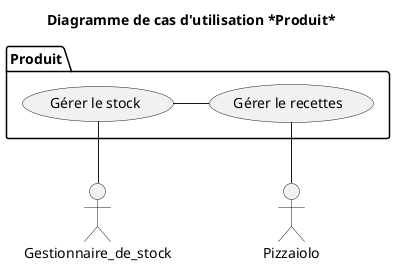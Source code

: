 @startuml 03_produit
title Diagramme de cas d'utilisation *Produit*

actor Gestionnaire_de_stock as GESTSTOCK
actor Pizzaiolo as PZLO

package Produit{
    (Gérer le stock) as STOCK
    (Gérer le recettes) as RECIPE
}

STOCK - RECIPE
GESTSTOCK -u- STOCK
RECIPE -- PZLO

@enduml